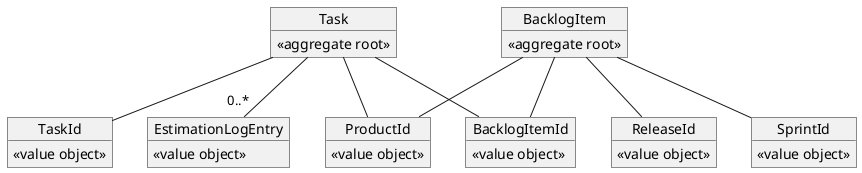 @startuml
object BacklogItem {
  <<aggregate root>>
}
object ProductId {
  <<value object>>
}
object BacklogItemId {
  <<value object>>
}
object ReleaseId {
  <<value object>>
}
object SprintId {
  <<value object>>
}

object Task {
  <<aggregate root>>
}
object TaskId {
  <<value object>>
}
object EstimationLogEntry {
  <<value object>>
}

BacklogItem -- BacklogItemId
BacklogItem -- ProductId
BacklogItem -- ReleaseId
BacklogItem -- SprintId

Task -- TaskId
Task -- ProductId
Task -- BacklogItemId
Task -- "0..*" EstimationLogEntry
@enduml
